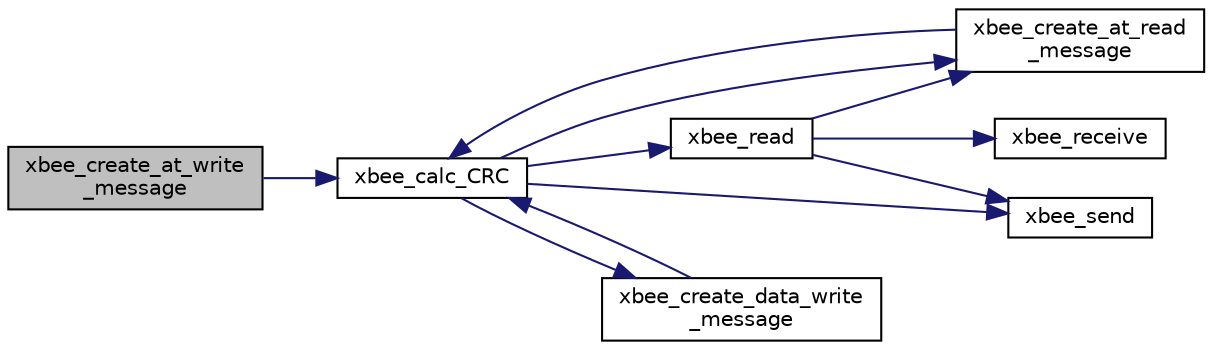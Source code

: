 digraph "xbee_create_at_write_message"
{
  edge [fontname="Helvetica",fontsize="10",labelfontname="Helvetica",labelfontsize="10"];
  node [fontname="Helvetica",fontsize="10",shape=record];
  rankdir="LR";
  Node1 [label="xbee_create_at_write\l_message",height=0.2,width=0.4,color="black", fillcolor="grey75", style="filled", fontcolor="black"];
  Node1 -> Node2 [color="midnightblue",fontsize="10",style="solid",fontname="Helvetica"];
  Node2 [label="xbee_calc_CRC",height=0.2,width=0.4,color="black", fillcolor="white", style="filled",URL="$group___x_b_e_e.html#ga350cf9addd8a53d61a827112ce70e1cf",tooltip="Calculate Xbee CRC. "];
  Node2 -> Node3 [color="midnightblue",fontsize="10",style="solid",fontname="Helvetica"];
  Node3 [label="xbee_read",height=0.2,width=0.4,color="black", fillcolor="white", style="filled",URL="$group___x_b_e_e.html#ga5254e1be6790abc2bcee85d67da7f63d"];
  Node3 -> Node4 [color="midnightblue",fontsize="10",style="solid",fontname="Helvetica"];
  Node4 [label="xbee_create_at_read\l_message",height=0.2,width=0.4,color="black", fillcolor="white", style="filled",URL="$group___x_b_e_e.html#gad5fc55d4988dc4eba587b44d17a1fe20",tooltip="Form SPI AT read message packet. "];
  Node4 -> Node2 [color="midnightblue",fontsize="10",style="solid",fontname="Helvetica"];
  Node3 -> Node5 [color="midnightblue",fontsize="10",style="solid",fontname="Helvetica"];
  Node5 [label="xbee_send",height=0.2,width=0.4,color="black", fillcolor="white", style="filled",URL="$group___x_b_e_e.html#ga7021d2a9da606e65cda41ecbff0c0648"];
  Node3 -> Node6 [color="midnightblue",fontsize="10",style="solid",fontname="Helvetica"];
  Node6 [label="xbee_receive",height=0.2,width=0.4,color="black", fillcolor="white", style="filled",URL="$group___x_b_e_e.html#ga795c0c12ac17bc19a63fd2868174fa46",tooltip="Low-level SPI reading operation. "];
  Node2 -> Node4 [color="midnightblue",fontsize="10",style="solid",fontname="Helvetica"];
  Node2 -> Node5 [color="midnightblue",fontsize="10",style="solid",fontname="Helvetica"];
  Node2 -> Node7 [color="midnightblue",fontsize="10",style="solid",fontname="Helvetica"];
  Node7 [label="xbee_create_data_write\l_message",height=0.2,width=0.4,color="black", fillcolor="white", style="filled",URL="$group___x_b_e_e.html#gaec25bb3748a6a8ed0ed3a95df30bb885",tooltip="Sending telemetry data over air. "];
  Node7 -> Node2 [color="midnightblue",fontsize="10",style="solid",fontname="Helvetica"];
}
